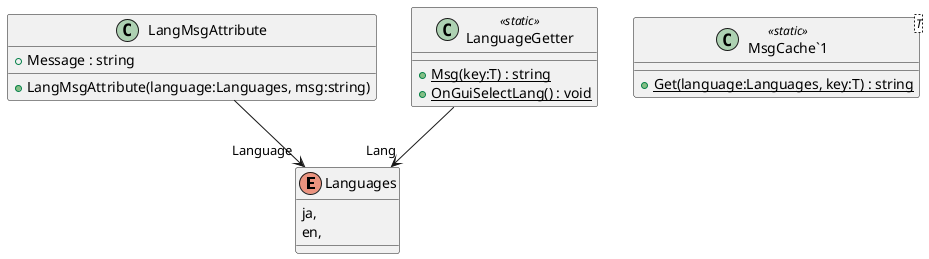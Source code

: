 @startuml
enum Languages {
    ja,
    en,
}
class LangMsgAttribute {
    + Message : string
    + LangMsgAttribute(language:Languages, msg:string)
}
class "MsgCache`1"<T> <<static>> {
    + {static} Get(language:Languages, key:T) : string
}
class LanguageGetter <<static>> {
    + {static} Msg(key:T) : string
    + {static} OnGuiSelectLang() : void
}
LangMsgAttribute --> "Language" Languages
LanguageGetter --> "Lang" Languages
@enduml
